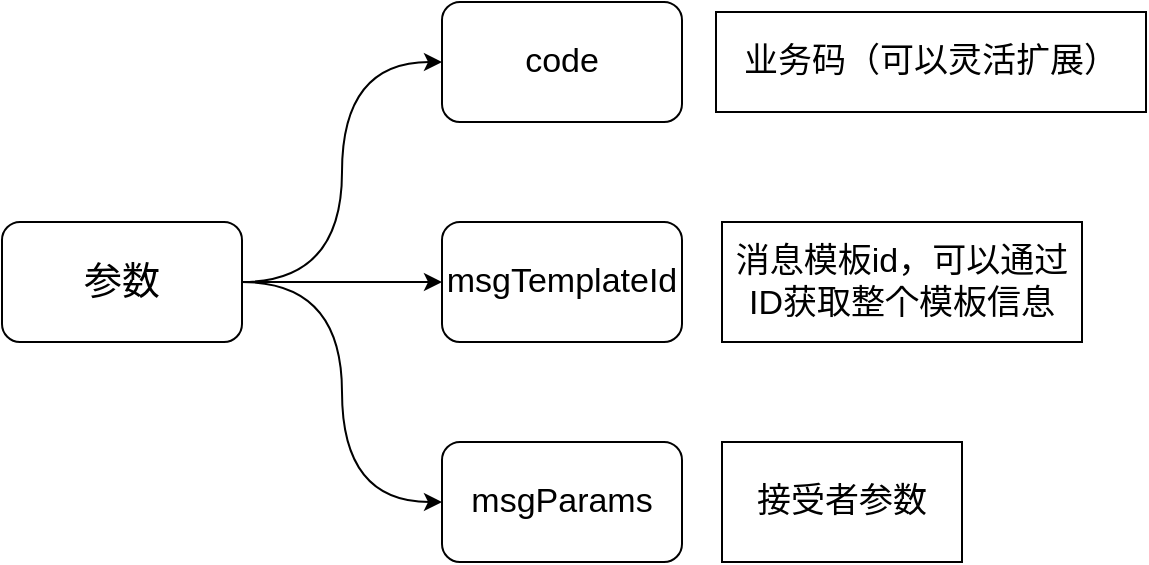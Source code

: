 <mxfile version="21.2.9" type="github">
  <diagram name="第 1 页" id="JssdnvTudvS3cxze8pEP">
    <mxGraphModel dx="1186" dy="788" grid="1" gridSize="10" guides="1" tooltips="1" connect="1" arrows="1" fold="1" page="1" pageScale="1" pageWidth="1169" pageHeight="827" math="0" shadow="0">
      <root>
        <mxCell id="0" />
        <mxCell id="1" parent="0" />
        <mxCell id="WVYI7NkaGcuZGcTesj-Y-6" style="edgeStyle=orthogonalEdgeStyle;orthogonalLoop=1;jettySize=auto;html=1;entryX=0;entryY=0.5;entryDx=0;entryDy=0;curved=1;" edge="1" parent="1" source="WVYI7NkaGcuZGcTesj-Y-1" target="WVYI7NkaGcuZGcTesj-Y-3">
          <mxGeometry relative="1" as="geometry" />
        </mxCell>
        <mxCell id="WVYI7NkaGcuZGcTesj-Y-7" style="edgeStyle=orthogonalEdgeStyle;orthogonalLoop=1;jettySize=auto;html=1;entryX=0;entryY=0.5;entryDx=0;entryDy=0;curved=1;" edge="1" parent="1" source="WVYI7NkaGcuZGcTesj-Y-1" target="WVYI7NkaGcuZGcTesj-Y-4">
          <mxGeometry relative="1" as="geometry" />
        </mxCell>
        <mxCell id="WVYI7NkaGcuZGcTesj-Y-8" style="edgeStyle=orthogonalEdgeStyle;orthogonalLoop=1;jettySize=auto;html=1;entryX=0;entryY=0.5;entryDx=0;entryDy=0;curved=1;" edge="1" parent="1" source="WVYI7NkaGcuZGcTesj-Y-1" target="WVYI7NkaGcuZGcTesj-Y-5">
          <mxGeometry relative="1" as="geometry" />
        </mxCell>
        <mxCell id="WVYI7NkaGcuZGcTesj-Y-1" value="参数" style="rounded=1;whiteSpace=wrap;html=1;fontSize=19;" vertex="1" parent="1">
          <mxGeometry x="120" y="260" width="120" height="60" as="geometry" />
        </mxCell>
        <mxCell id="WVYI7NkaGcuZGcTesj-Y-3" value="code" style="rounded=1;whiteSpace=wrap;html=1;fontSize=17;" vertex="1" parent="1">
          <mxGeometry x="340" y="150" width="120" height="60" as="geometry" />
        </mxCell>
        <mxCell id="WVYI7NkaGcuZGcTesj-Y-4" value="msgTemplateId" style="rounded=1;whiteSpace=wrap;html=1;fontSize=17;" vertex="1" parent="1">
          <mxGeometry x="340" y="260" width="120" height="60" as="geometry" />
        </mxCell>
        <mxCell id="WVYI7NkaGcuZGcTesj-Y-5" value="msgParams" style="rounded=1;whiteSpace=wrap;html=1;fontSize=17;" vertex="1" parent="1">
          <mxGeometry x="340" y="370" width="120" height="60" as="geometry" />
        </mxCell>
        <mxCell id="WVYI7NkaGcuZGcTesj-Y-9" value="业务码（可以灵活扩展）" style="rounded=0;whiteSpace=wrap;html=1;fontSize=17;" vertex="1" parent="1">
          <mxGeometry x="477" y="155" width="215" height="50" as="geometry" />
        </mxCell>
        <mxCell id="WVYI7NkaGcuZGcTesj-Y-10" value="消息模板id，可以通过ID获取整个模板信息" style="rounded=0;whiteSpace=wrap;html=1;fontSize=17;" vertex="1" parent="1">
          <mxGeometry x="480" y="260" width="180" height="60" as="geometry" />
        </mxCell>
        <mxCell id="WVYI7NkaGcuZGcTesj-Y-11" value="接受者参数" style="rounded=0;whiteSpace=wrap;html=1;fontSize=17;" vertex="1" parent="1">
          <mxGeometry x="480" y="370" width="120" height="60" as="geometry" />
        </mxCell>
      </root>
    </mxGraphModel>
  </diagram>
</mxfile>
